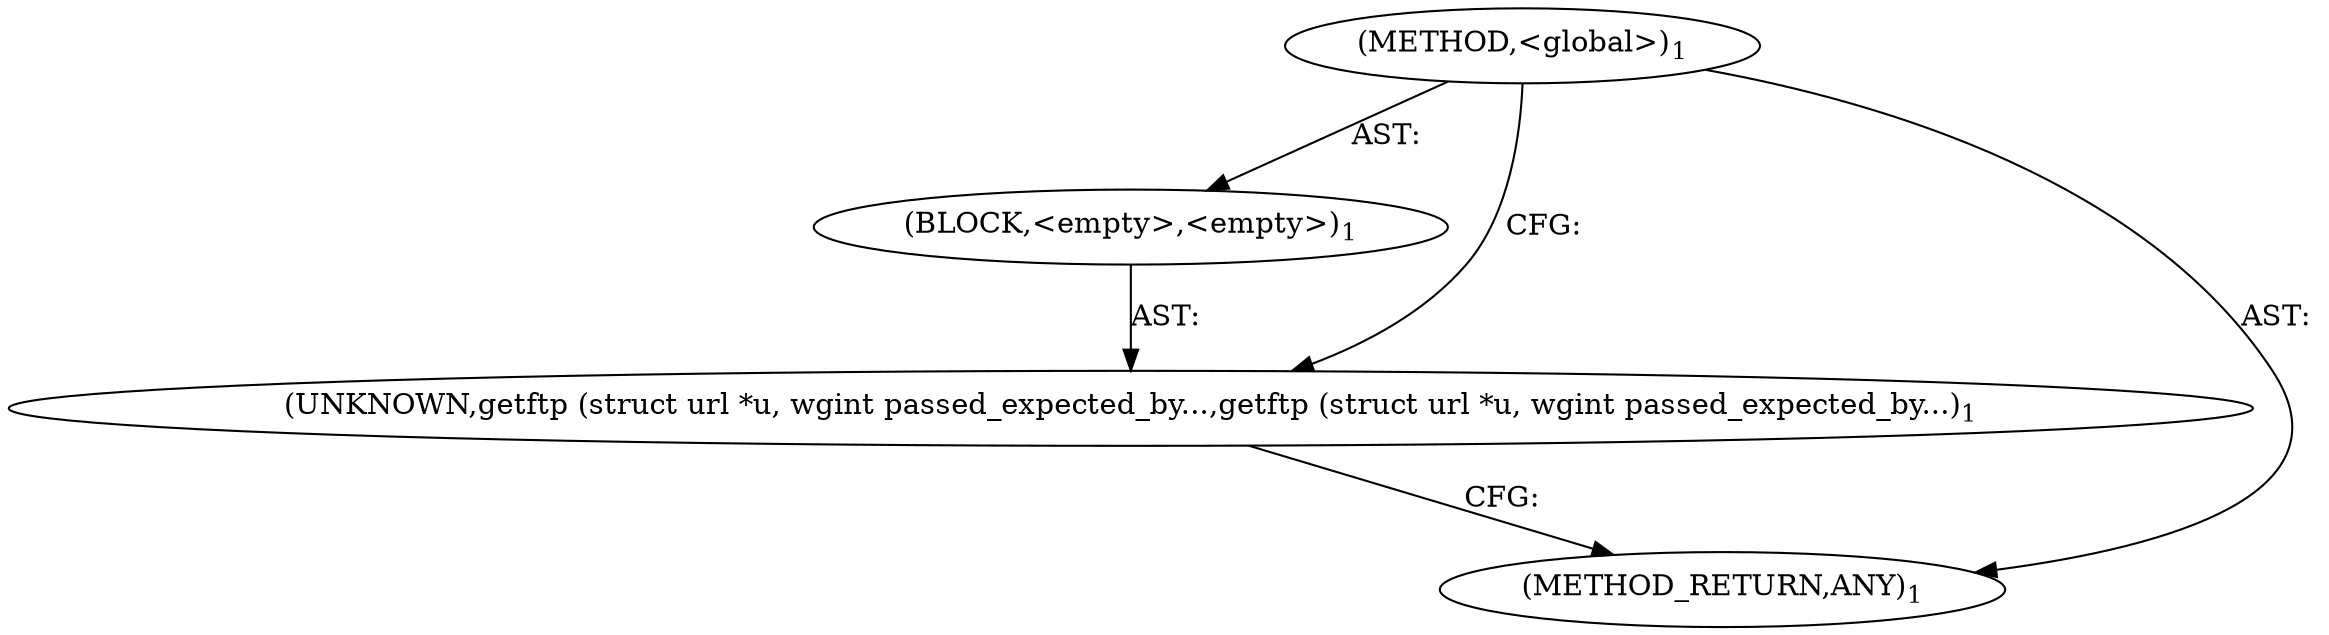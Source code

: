 digraph "&lt;global&gt;" {  
"6" [label = <(METHOD,&lt;global&gt;)<SUB>1</SUB>> ]
"7" [label = <(BLOCK,&lt;empty&gt;,&lt;empty&gt;)<SUB>1</SUB>> ]
"8" [label = <(UNKNOWN,getftp (struct url *u, wgint passed_expected_by...,getftp (struct url *u, wgint passed_expected_by...)<SUB>1</SUB>> ]
"9" [label = <(METHOD_RETURN,ANY)<SUB>1</SUB>> ]
  "6" -> "7"  [ label = "AST: "] 
  "6" -> "9"  [ label = "AST: "] 
  "7" -> "8"  [ label = "AST: "] 
  "8" -> "9"  [ label = "CFG: "] 
  "6" -> "8"  [ label = "CFG: "] 
}
